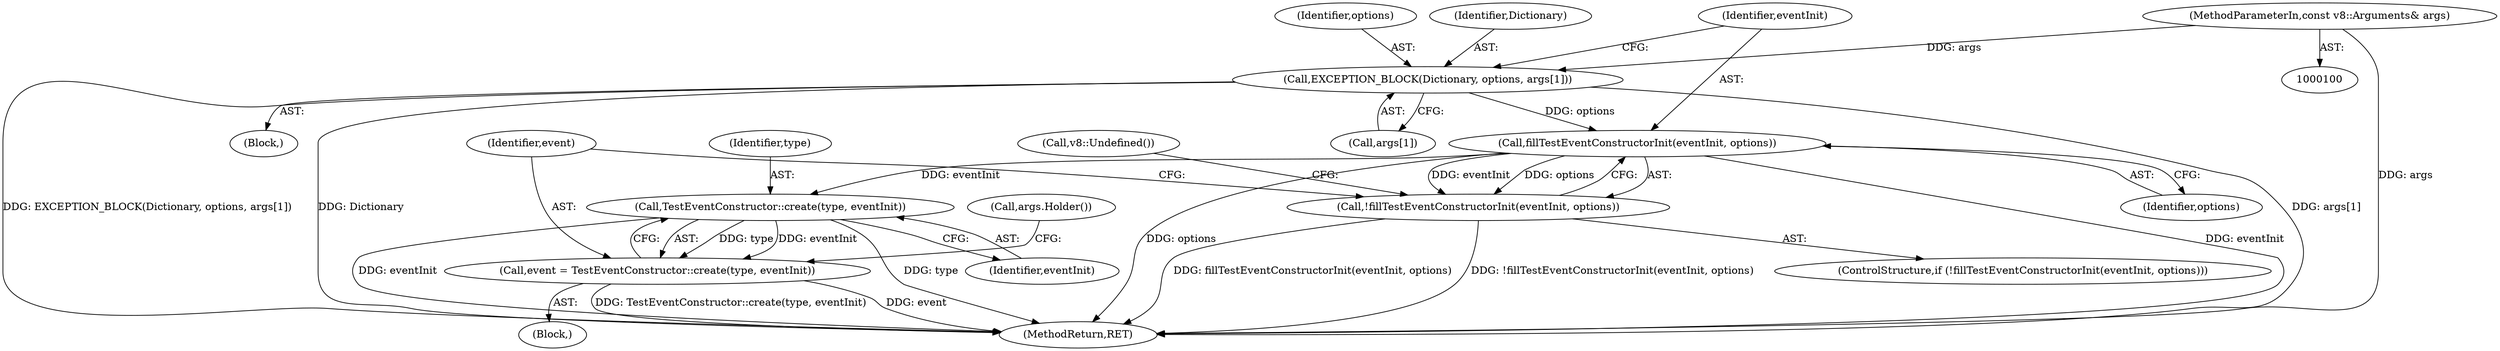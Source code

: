 digraph "0_Chrome_e9372a1bfd3588a80fcf49aa07321f0971dd6091_3@array" {
"1000129" [label="(Call,EXCEPTION_BLOCK(Dictionary, options, args[1]))"];
"1000101" [label="(MethodParameterIn,const v8::Arguments& args)"];
"1000137" [label="(Call,fillTestEventConstructorInit(eventInit, options))"];
"1000136" [label="(Call,!fillTestEventConstructorInit(eventInit, options))"];
"1000145" [label="(Call,TestEventConstructor::create(type, eventInit))"];
"1000143" [label="(Call,event = TestEventConstructor::create(type, eventInit))"];
"1000135" [label="(ControlStructure,if (!fillTestEventConstructorInit(eventInit, options)))"];
"1000138" [label="(Identifier,eventInit)"];
"1000129" [label="(Call,EXCEPTION_BLOCK(Dictionary, options, args[1]))"];
"1000128" [label="(Block,)"];
"1000146" [label="(Identifier,type)"];
"1000132" [label="(Call,args[1])"];
"1000155" [label="(MethodReturn,RET)"];
"1000130" [label="(Identifier,Dictionary)"];
"1000136" [label="(Call,!fillTestEventConstructorInit(eventInit, options))"];
"1000143" [label="(Call,event = TestEventConstructor::create(type, eventInit))"];
"1000131" [label="(Identifier,options)"];
"1000149" [label="(Call,args.Holder())"];
"1000102" [label="(Block,)"];
"1000141" [label="(Call,v8::Undefined())"];
"1000147" [label="(Identifier,eventInit)"];
"1000145" [label="(Call,TestEventConstructor::create(type, eventInit))"];
"1000101" [label="(MethodParameterIn,const v8::Arguments& args)"];
"1000139" [label="(Identifier,options)"];
"1000144" [label="(Identifier,event)"];
"1000137" [label="(Call,fillTestEventConstructorInit(eventInit, options))"];
"1000129" -> "1000128"  [label="AST: "];
"1000129" -> "1000132"  [label="CFG: "];
"1000130" -> "1000129"  [label="AST: "];
"1000131" -> "1000129"  [label="AST: "];
"1000132" -> "1000129"  [label="AST: "];
"1000138" -> "1000129"  [label="CFG: "];
"1000129" -> "1000155"  [label="DDG: Dictionary"];
"1000129" -> "1000155"  [label="DDG: args[1]"];
"1000129" -> "1000155"  [label="DDG: EXCEPTION_BLOCK(Dictionary, options, args[1])"];
"1000101" -> "1000129"  [label="DDG: args"];
"1000129" -> "1000137"  [label="DDG: options"];
"1000101" -> "1000100"  [label="AST: "];
"1000101" -> "1000155"  [label="DDG: args"];
"1000137" -> "1000136"  [label="AST: "];
"1000137" -> "1000139"  [label="CFG: "];
"1000138" -> "1000137"  [label="AST: "];
"1000139" -> "1000137"  [label="AST: "];
"1000136" -> "1000137"  [label="CFG: "];
"1000137" -> "1000155"  [label="DDG: eventInit"];
"1000137" -> "1000155"  [label="DDG: options"];
"1000137" -> "1000136"  [label="DDG: eventInit"];
"1000137" -> "1000136"  [label="DDG: options"];
"1000137" -> "1000145"  [label="DDG: eventInit"];
"1000136" -> "1000135"  [label="AST: "];
"1000141" -> "1000136"  [label="CFG: "];
"1000144" -> "1000136"  [label="CFG: "];
"1000136" -> "1000155"  [label="DDG: !fillTestEventConstructorInit(eventInit, options)"];
"1000136" -> "1000155"  [label="DDG: fillTestEventConstructorInit(eventInit, options)"];
"1000145" -> "1000143"  [label="AST: "];
"1000145" -> "1000147"  [label="CFG: "];
"1000146" -> "1000145"  [label="AST: "];
"1000147" -> "1000145"  [label="AST: "];
"1000143" -> "1000145"  [label="CFG: "];
"1000145" -> "1000155"  [label="DDG: type"];
"1000145" -> "1000155"  [label="DDG: eventInit"];
"1000145" -> "1000143"  [label="DDG: type"];
"1000145" -> "1000143"  [label="DDG: eventInit"];
"1000143" -> "1000102"  [label="AST: "];
"1000144" -> "1000143"  [label="AST: "];
"1000149" -> "1000143"  [label="CFG: "];
"1000143" -> "1000155"  [label="DDG: event"];
"1000143" -> "1000155"  [label="DDG: TestEventConstructor::create(type, eventInit)"];
}
